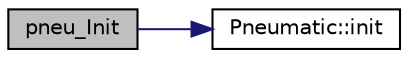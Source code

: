 digraph "pneu_Init"
{
 // INTERACTIVE_SVG=YES
 // LATEX_PDF_SIZE
  edge [fontname="Helvetica",fontsize="10",labelfontname="Helvetica",labelfontsize="10"];
  node [fontname="Helvetica",fontsize="10",shape=record];
  rankdir="LR";
  Node0 [label="pneu_Init",height=0.2,width=0.4,color="black", fillcolor="grey75", style="filled", fontcolor="black",tooltip=" "];
  Node0 -> Node1 [color="midnightblue",fontsize="10",style="solid",fontname="Helvetica"];
  Node1 [label="Pneumatic::init",height=0.2,width=0.4,color="black", fillcolor="white", style="filled",URL="$class_pneumatic.html#acd9a0feef491897c33a5b8de4be91491",tooltip=" "];
}

